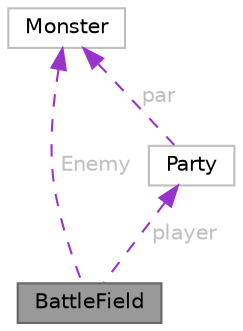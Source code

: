 digraph "BattleField"
{
 // LATEX_PDF_SIZE
  bgcolor="transparent";
  edge [fontname=Helvetica,fontsize=10,labelfontname=Helvetica,labelfontsize=10];
  node [fontname=Helvetica,fontsize=10,shape=box,height=0.2,width=0.4];
  Node1 [id="Node000001",label="BattleField",height=0.2,width=0.4,color="gray40", fillcolor="grey60", style="filled", fontcolor="black",tooltip=" "];
  Node2 -> Node1 [id="edge1_Node000001_Node000002",dir="back",color="darkorchid3",style="dashed",tooltip=" ",label=" player",fontcolor="grey" ];
  Node2 [id="Node000002",label="Party",height=0.2,width=0.4,color="grey75", fillcolor="white", style="filled",URL="$structParty.html",tooltip=" "];
  Node3 -> Node2 [id="edge2_Node000002_Node000003",dir="back",color="darkorchid3",style="dashed",tooltip=" ",label=" par",fontcolor="grey" ];
  Node3 [id="Node000003",label="Monster",height=0.2,width=0.4,color="grey75", fillcolor="white", style="filled",URL="$structMonster.html",tooltip=" "];
  Node3 -> Node1 [id="edge3_Node000001_Node000003",dir="back",color="darkorchid3",style="dashed",tooltip=" ",label=" Enemy",fontcolor="grey" ];
}
